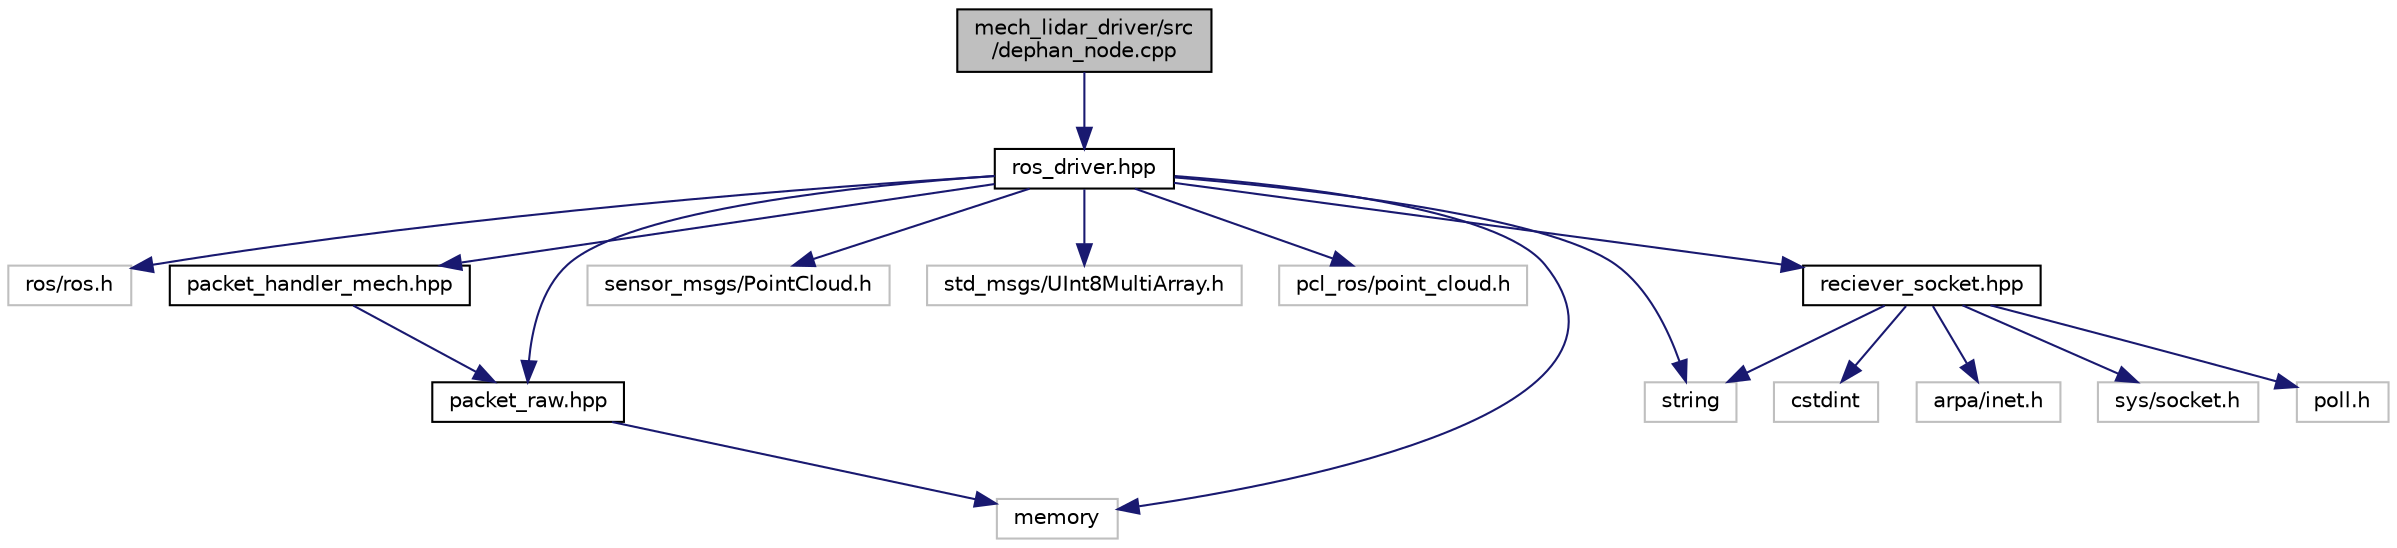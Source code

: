 digraph "mech_lidar_driver/src/dephan_node.cpp"
{
 // LATEX_PDF_SIZE
  edge [fontname="Helvetica",fontsize="10",labelfontname="Helvetica",labelfontsize="10"];
  node [fontname="Helvetica",fontsize="10",shape=record];
  Node1 [label="mech_lidar_driver/src\l/dephan_node.cpp",height=0.2,width=0.4,color="black", fillcolor="grey75", style="filled", fontcolor="black",tooltip="ROS node for mechanical LiDar data."];
  Node1 -> Node2 [color="midnightblue",fontsize="10",style="solid"];
  Node2 [label="ros_driver.hpp",height=0.2,width=0.4,color="black", fillcolor="white", style="filled",URL="$ros__driver_8hpp.html",tooltip="ROS driver for DEPHAN LLC LiDars."];
  Node2 -> Node3 [color="midnightblue",fontsize="10",style="solid"];
  Node3 [label="ros/ros.h",height=0.2,width=0.4,color="grey75", fillcolor="white", style="filled",tooltip=" "];
  Node2 -> Node4 [color="midnightblue",fontsize="10",style="solid"];
  Node4 [label="memory",height=0.2,width=0.4,color="grey75", fillcolor="white", style="filled",tooltip=" "];
  Node2 -> Node5 [color="midnightblue",fontsize="10",style="solid"];
  Node5 [label="string",height=0.2,width=0.4,color="grey75", fillcolor="white", style="filled",tooltip=" "];
  Node2 -> Node6 [color="midnightblue",fontsize="10",style="solid"];
  Node6 [label="sensor_msgs/PointCloud.h",height=0.2,width=0.4,color="grey75", fillcolor="white", style="filled",tooltip=" "];
  Node2 -> Node7 [color="midnightblue",fontsize="10",style="solid"];
  Node7 [label="std_msgs/UInt8MultiArray.h",height=0.2,width=0.4,color="grey75", fillcolor="white", style="filled",tooltip=" "];
  Node2 -> Node8 [color="midnightblue",fontsize="10",style="solid"];
  Node8 [label="pcl_ros/point_cloud.h",height=0.2,width=0.4,color="grey75", fillcolor="white", style="filled",tooltip=" "];
  Node2 -> Node9 [color="midnightblue",fontsize="10",style="solid"];
  Node9 [label="packet_raw.hpp",height=0.2,width=0.4,color="black", fillcolor="white", style="filled",URL="$packet__raw_8hpp_source.html",tooltip=" "];
  Node9 -> Node4 [color="midnightblue",fontsize="10",style="solid"];
  Node2 -> Node10 [color="midnightblue",fontsize="10",style="solid"];
  Node10 [label="reciever_socket.hpp",height=0.2,width=0.4,color="black", fillcolor="white", style="filled",URL="$reciever__socket_8hpp_source.html",tooltip=" "];
  Node10 -> Node11 [color="midnightblue",fontsize="10",style="solid"];
  Node11 [label="arpa/inet.h",height=0.2,width=0.4,color="grey75", fillcolor="white", style="filled",tooltip=" "];
  Node10 -> Node12 [color="midnightblue",fontsize="10",style="solid"];
  Node12 [label="sys/socket.h",height=0.2,width=0.4,color="grey75", fillcolor="white", style="filled",tooltip=" "];
  Node10 -> Node13 [color="midnightblue",fontsize="10",style="solid"];
  Node13 [label="poll.h",height=0.2,width=0.4,color="grey75", fillcolor="white", style="filled",tooltip=" "];
  Node10 -> Node5 [color="midnightblue",fontsize="10",style="solid"];
  Node10 -> Node14 [color="midnightblue",fontsize="10",style="solid"];
  Node14 [label="cstdint",height=0.2,width=0.4,color="grey75", fillcolor="white", style="filled",tooltip=" "];
  Node2 -> Node15 [color="midnightblue",fontsize="10",style="solid"];
  Node15 [label="packet_handler_mech.hpp",height=0.2,width=0.4,color="black", fillcolor="white", style="filled",URL="$packet__handler__mech_8hpp.html",tooltip="Raw packets handler class for mechanical LiDar."];
  Node15 -> Node9 [color="midnightblue",fontsize="10",style="solid"];
}
